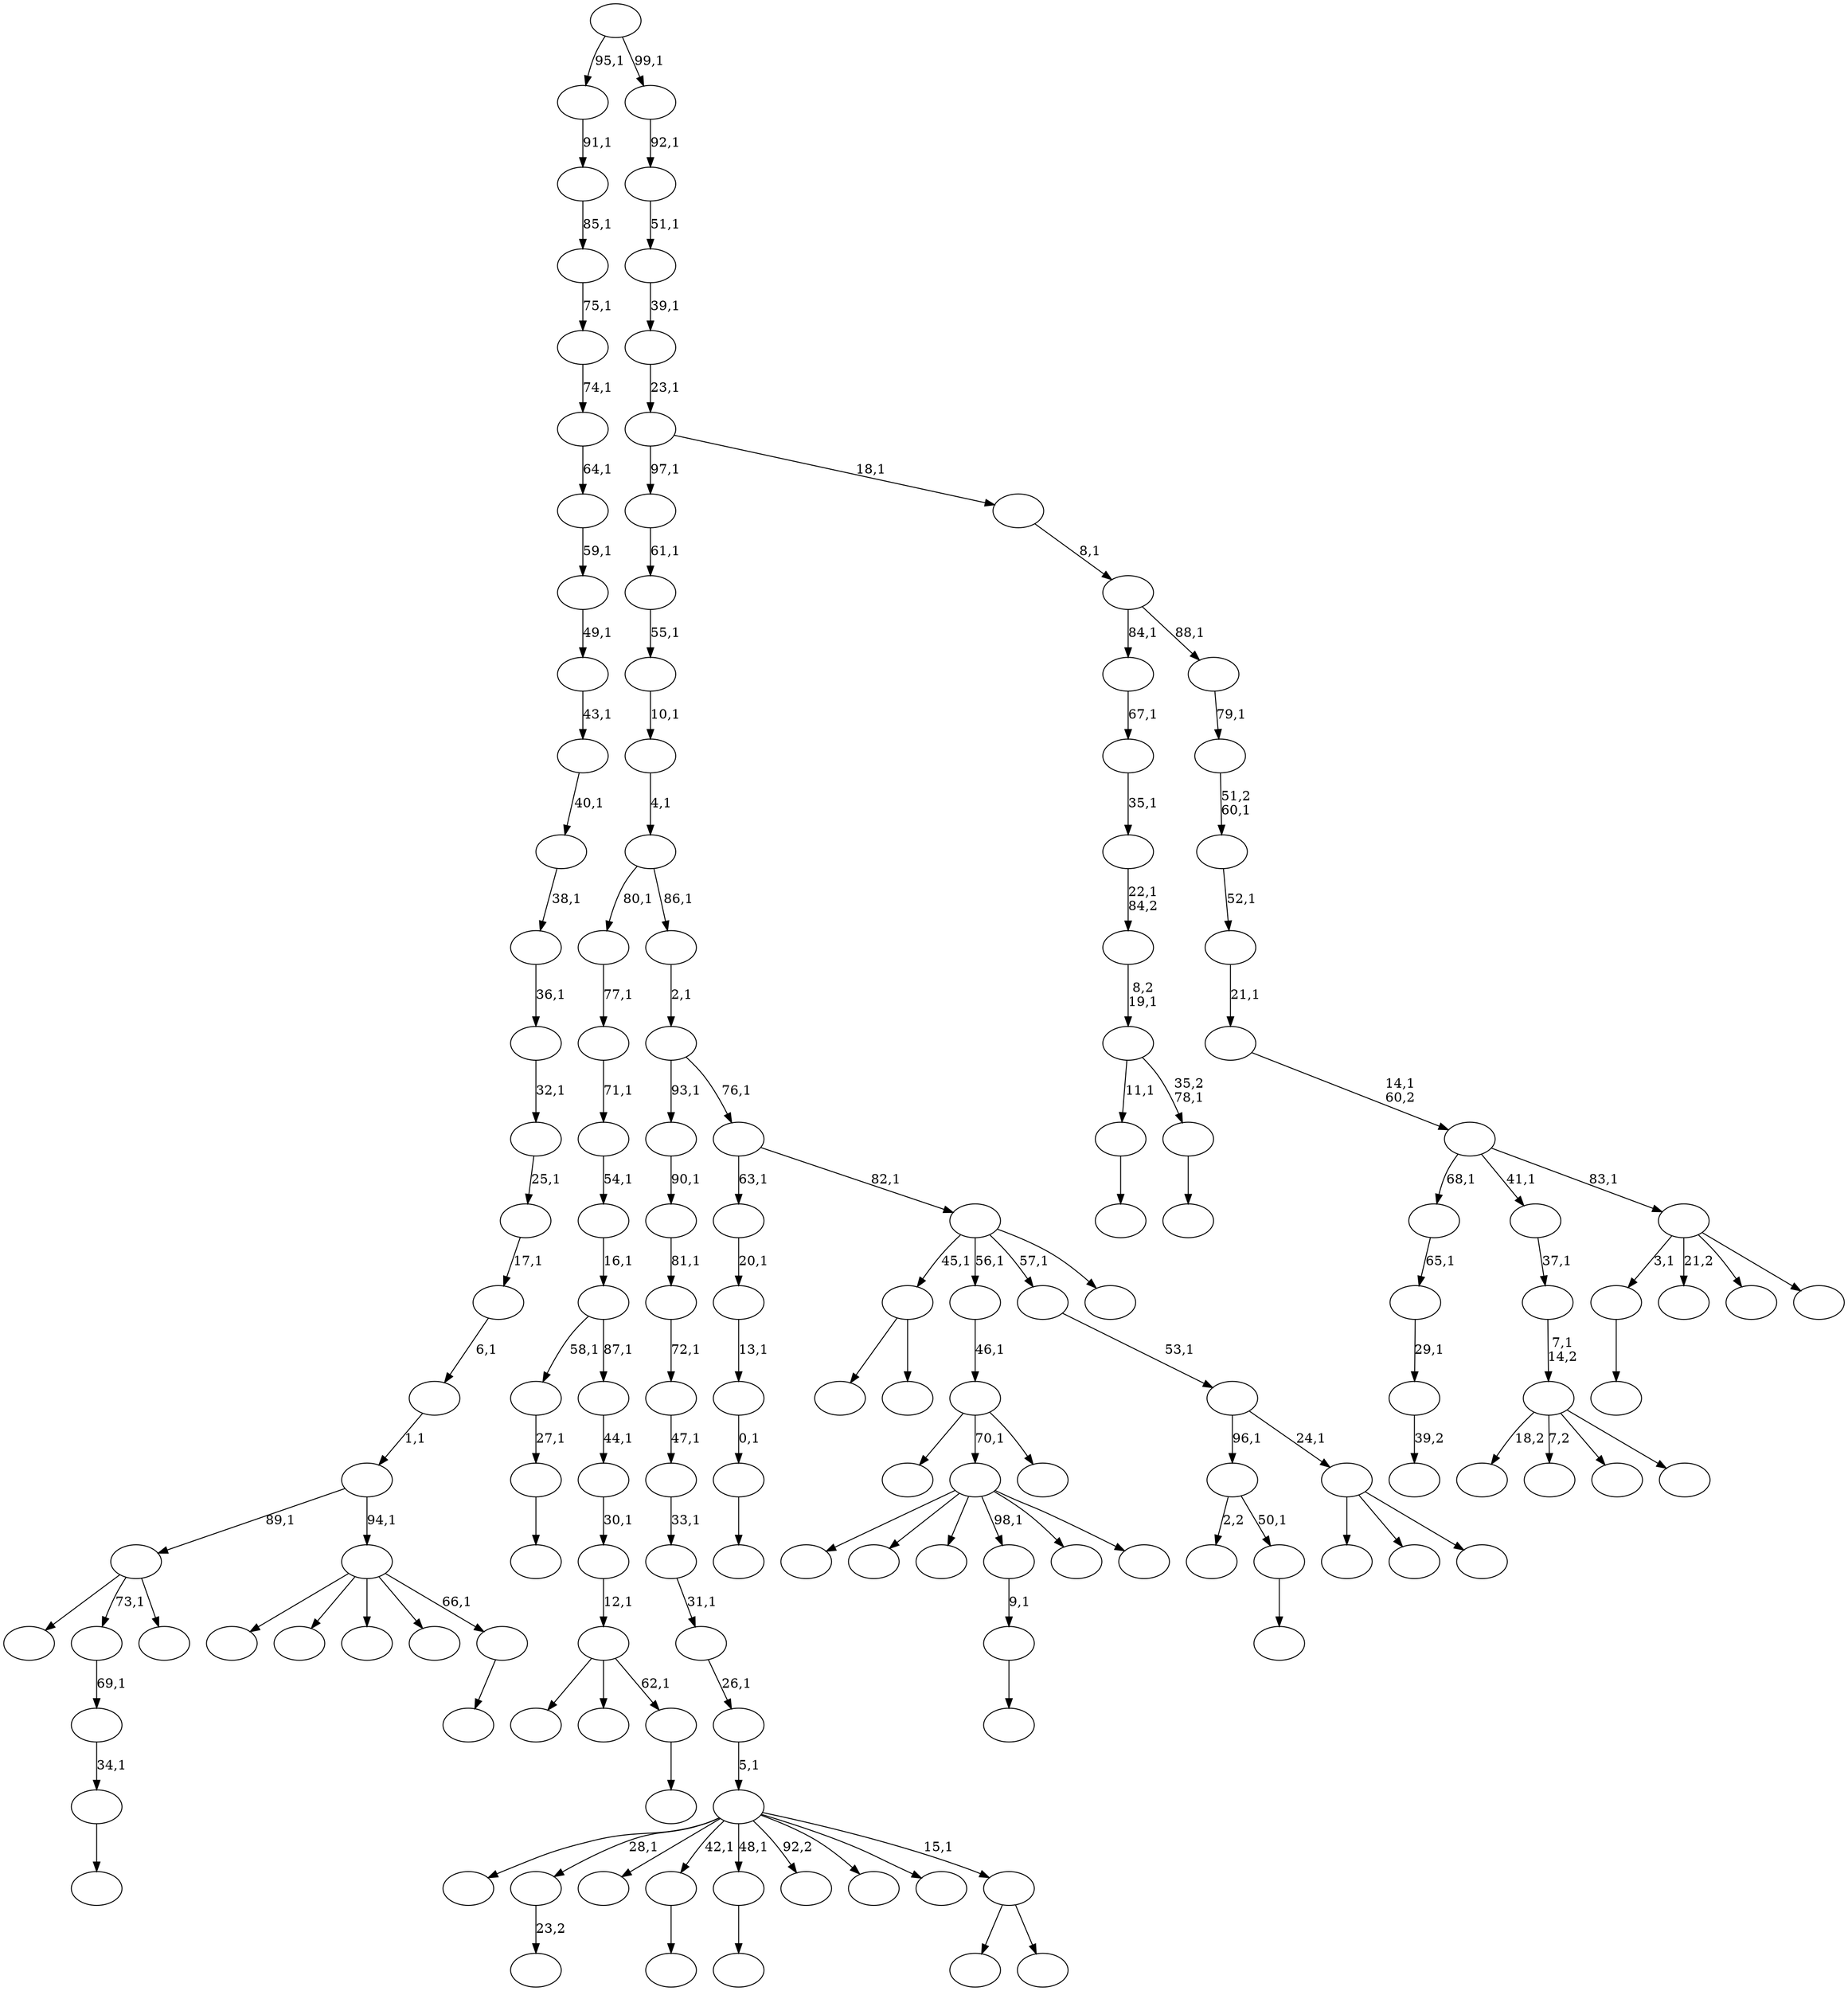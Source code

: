 digraph T {
	150 [label=""]
	149 [label=""]
	148 [label=""]
	147 [label=""]
	146 [label=""]
	145 [label=""]
	144 [label=""]
	143 [label=""]
	142 [label=""]
	141 [label=""]
	140 [label=""]
	139 [label=""]
	138 [label=""]
	137 [label=""]
	136 [label=""]
	135 [label=""]
	134 [label=""]
	133 [label=""]
	132 [label=""]
	131 [label=""]
	130 [label=""]
	129 [label=""]
	128 [label=""]
	127 [label=""]
	126 [label=""]
	125 [label=""]
	124 [label=""]
	123 [label=""]
	122 [label=""]
	121 [label=""]
	120 [label=""]
	119 [label=""]
	118 [label=""]
	117 [label=""]
	116 [label=""]
	115 [label=""]
	114 [label=""]
	113 [label=""]
	112 [label=""]
	111 [label=""]
	110 [label=""]
	109 [label=""]
	108 [label=""]
	107 [label=""]
	106 [label=""]
	105 [label=""]
	104 [label=""]
	103 [label=""]
	102 [label=""]
	101 [label=""]
	100 [label=""]
	99 [label=""]
	98 [label=""]
	97 [label=""]
	96 [label=""]
	95 [label=""]
	94 [label=""]
	93 [label=""]
	92 [label=""]
	91 [label=""]
	90 [label=""]
	89 [label=""]
	88 [label=""]
	87 [label=""]
	86 [label=""]
	85 [label=""]
	84 [label=""]
	83 [label=""]
	82 [label=""]
	81 [label=""]
	80 [label=""]
	79 [label=""]
	78 [label=""]
	77 [label=""]
	76 [label=""]
	75 [label=""]
	74 [label=""]
	73 [label=""]
	72 [label=""]
	71 [label=""]
	70 [label=""]
	69 [label=""]
	68 [label=""]
	67 [label=""]
	66 [label=""]
	65 [label=""]
	64 [label=""]
	63 [label=""]
	62 [label=""]
	61 [label=""]
	60 [label=""]
	59 [label=""]
	58 [label=""]
	57 [label=""]
	56 [label=""]
	55 [label=""]
	54 [label=""]
	53 [label=""]
	52 [label=""]
	51 [label=""]
	50 [label=""]
	49 [label=""]
	48 [label=""]
	47 [label=""]
	46 [label=""]
	45 [label=""]
	44 [label=""]
	43 [label=""]
	42 [label=""]
	41 [label=""]
	40 [label=""]
	39 [label=""]
	38 [label=""]
	37 [label=""]
	36 [label=""]
	35 [label=""]
	34 [label=""]
	33 [label=""]
	32 [label=""]
	31 [label=""]
	30 [label=""]
	29 [label=""]
	28 [label=""]
	27 [label=""]
	26 [label=""]
	25 [label=""]
	24 [label=""]
	23 [label=""]
	22 [label=""]
	21 [label=""]
	20 [label=""]
	19 [label=""]
	18 [label=""]
	17 [label=""]
	16 [label=""]
	15 [label=""]
	14 [label=""]
	13 [label=""]
	12 [label=""]
	11 [label=""]
	10 [label=""]
	9 [label=""]
	8 [label=""]
	7 [label=""]
	6 [label=""]
	5 [label=""]
	4 [label=""]
	3 [label=""]
	2 [label=""]
	1 [label=""]
	0 [label=""]
	144 -> 145 [label=""]
	143 -> 144 [label="27,1"]
	140 -> 141 [label="23,2"]
	136 -> 142 [label=""]
	136 -> 137 [label=""]
	132 -> 133 [label=""]
	131 -> 132 [label="34,1"]
	130 -> 131 [label="69,1"]
	125 -> 126 [label=""]
	122 -> 123 [label="39,2"]
	121 -> 122 [label="29,1"]
	120 -> 121 [label="65,1"]
	117 -> 118 [label=""]
	116 -> 146 [label=""]
	116 -> 138 [label=""]
	116 -> 117 [label="62,1"]
	115 -> 116 [label="12,1"]
	114 -> 115 [label="30,1"]
	113 -> 114 [label="44,1"]
	112 -> 143 [label="58,1"]
	112 -> 113 [label="87,1"]
	111 -> 112 [label="16,1"]
	110 -> 111 [label="54,1"]
	109 -> 110 [label="71,1"]
	108 -> 109 [label="77,1"]
	104 -> 105 [label=""]
	103 -> 104 [label="0,1"]
	102 -> 103 [label="13,1"]
	101 -> 102 [label="20,1"]
	98 -> 99 [label=""]
	95 -> 148 [label=""]
	95 -> 130 [label="73,1"]
	95 -> 96 [label=""]
	93 -> 94 [label=""]
	92 -> 93 [label="9,1"]
	90 -> 91 [label=""]
	89 -> 127 [label="2,2"]
	89 -> 90 [label="50,1"]
	85 -> 86 [label=""]
	83 -> 84 [label=""]
	81 -> 150 [label="18,2"]
	81 -> 147 [label="7,2"]
	81 -> 134 [label=""]
	81 -> 82 [label=""]
	80 -> 81 [label="7,1\n14,2"]
	79 -> 80 [label="37,1"]
	76 -> 139 [label=""]
	76 -> 129 [label=""]
	76 -> 124 [label=""]
	76 -> 92 [label="98,1"]
	76 -> 78 [label=""]
	76 -> 77 [label=""]
	73 -> 106 [label=""]
	73 -> 76 [label="70,1"]
	73 -> 74 [label=""]
	72 -> 73 [label="46,1"]
	69 -> 70 [label=""]
	68 -> 98 [label="11,1"]
	68 -> 69 [label="35,2\n78,1"]
	67 -> 68 [label="8,2\n19,1"]
	66 -> 67 [label="22,1\n84,2"]
	65 -> 66 [label="35,1"]
	64 -> 65 [label="67,1"]
	61 -> 128 [label=""]
	61 -> 87 [label=""]
	61 -> 62 [label=""]
	60 -> 89 [label="96,1"]
	60 -> 61 [label="24,1"]
	59 -> 60 [label="53,1"]
	55 -> 100 [label=""]
	55 -> 56 [label=""]
	54 -> 149 [label=""]
	54 -> 140 [label="28,1"]
	54 -> 88 [label=""]
	54 -> 85 [label="42,1"]
	54 -> 83 [label="48,1"]
	54 -> 75 [label="92,2"]
	54 -> 58 [label=""]
	54 -> 57 [label=""]
	54 -> 55 [label="15,1"]
	53 -> 54 [label="5,1"]
	52 -> 53 [label="26,1"]
	51 -> 52 [label="31,1"]
	50 -> 51 [label="33,1"]
	49 -> 50 [label="47,1"]
	48 -> 49 [label="72,1"]
	47 -> 48 [label="81,1"]
	46 -> 47 [label="90,1"]
	44 -> 136 [label="45,1"]
	44 -> 72 [label="56,1"]
	44 -> 59 [label="57,1"]
	44 -> 45 [label=""]
	43 -> 101 [label="63,1"]
	43 -> 44 [label="82,1"]
	42 -> 46 [label="93,1"]
	42 -> 43 [label="76,1"]
	41 -> 42 [label="2,1"]
	40 -> 108 [label="80,1"]
	40 -> 41 [label="86,1"]
	39 -> 40 [label="4,1"]
	38 -> 39 [label="10,1"]
	37 -> 38 [label="55,1"]
	36 -> 37 [label="61,1"]
	34 -> 35 [label=""]
	33 -> 135 [label=""]
	33 -> 119 [label=""]
	33 -> 107 [label=""]
	33 -> 71 [label=""]
	33 -> 34 [label="66,1"]
	32 -> 95 [label="89,1"]
	32 -> 33 [label="94,1"]
	31 -> 32 [label="1,1"]
	30 -> 31 [label="6,1"]
	29 -> 30 [label="17,1"]
	28 -> 29 [label="25,1"]
	27 -> 28 [label="32,1"]
	26 -> 27 [label="36,1"]
	25 -> 26 [label="38,1"]
	24 -> 25 [label="40,1"]
	23 -> 24 [label="43,1"]
	22 -> 23 [label="49,1"]
	21 -> 22 [label="59,1"]
	20 -> 21 [label="64,1"]
	19 -> 20 [label="74,1"]
	18 -> 19 [label="75,1"]
	17 -> 18 [label="85,1"]
	16 -> 17 [label="91,1"]
	14 -> 125 [label="3,1"]
	14 -> 97 [label="21,2"]
	14 -> 63 [label=""]
	14 -> 15 [label=""]
	13 -> 120 [label="68,1"]
	13 -> 79 [label="41,1"]
	13 -> 14 [label="83,1"]
	12 -> 13 [label="14,1\n60,2"]
	11 -> 12 [label="21,1"]
	10 -> 11 [label="52,1"]
	9 -> 10 [label="51,2\n60,1"]
	8 -> 9 [label="79,1"]
	7 -> 64 [label="84,1"]
	7 -> 8 [label="88,1"]
	6 -> 7 [label="8,1"]
	5 -> 36 [label="97,1"]
	5 -> 6 [label="18,1"]
	4 -> 5 [label="23,1"]
	3 -> 4 [label="39,1"]
	2 -> 3 [label="51,1"]
	1 -> 2 [label="92,1"]
	0 -> 16 [label="95,1"]
	0 -> 1 [label="99,1"]
}
